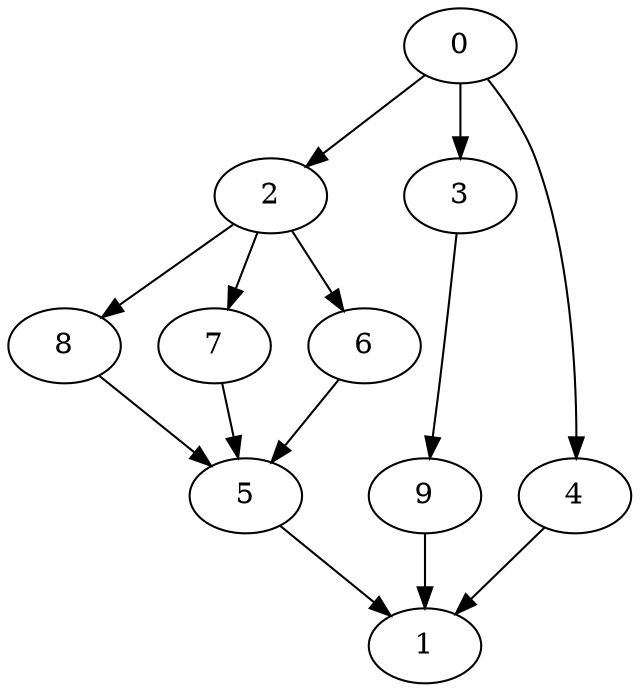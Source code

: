 digraph "SeriesParallel-MaxBf-3_Nodes_10_CCR_0.10_WeightType_Random#7" {
	graph ["Duplicate states"=0,
		GraphType=S_P,
		"Max states in OPEN"=0,
		Modes="120000ms; topo-ordered tasks, ; Pruning: task equivalence, fixed order ready list, ; F-value: ; Optimisation: best schedule length (\
SL) optimisation on equal, ",
		NumberOfTasks=10,
		"Pruned using list schedule length"=471,
		"States removed from OPEN"=0,
		TargetSystem="Homogeneous-2",
		"Time to schedule (ms)"=151,
		"Total idle time"=83,
		"Total schedule length"=458,
		"Total sequential time"=779,
		"Total states created"=2220
	];
	0	["Finish time"=76,
		Processor=0,
		"Start time"=0,
		Weight=76];
	2	["Finish time"=183,
		Processor=0,
		"Start time"=76,
		Weight=107];
	0 -> 2	[Weight=4];
	3	["Finish time"=187,
		Processor=1,
		"Start time"=141,
		Weight=46];
	0 -> 3	[Weight=4];
	4	["Finish time"=141,
		Processor=1,
		"Start time"=80,
		Weight=61];
	0 -> 4	[Weight=4];
	8	["Finish time"=290,
		Processor=0,
		"Start time"=183,
		Weight=107];
	2 -> 8	[Weight=8];
	7	["Finish time"=312,
		Processor=1,
		"Start time"=251,
		Weight=61];
	2 -> 7	[Weight=8];
	6	["Finish time"=251,
		Processor=1,
		"Start time"=190,
		Weight=61];
	2 -> 6	[Weight=7];
	5	["Finish time"=404,
		Processor=1,
		"Start time"=312,
		Weight=92];
	8 -> 5	[Weight=5];
	9	["Finish time"=412,
		Processor=0,
		"Start time"=290,
		Weight=122];
	3 -> 9	[Weight=7];
	7 -> 5	[Weight=6];
	6 -> 5	[Weight=5];
	1	["Finish time"=458,
		Processor=0,
		"Start time"=412,
		Weight=46];
	9 -> 1	[Weight=2];
	5 -> 1	[Weight=8];
	4 -> 1	[Weight=10];
}
